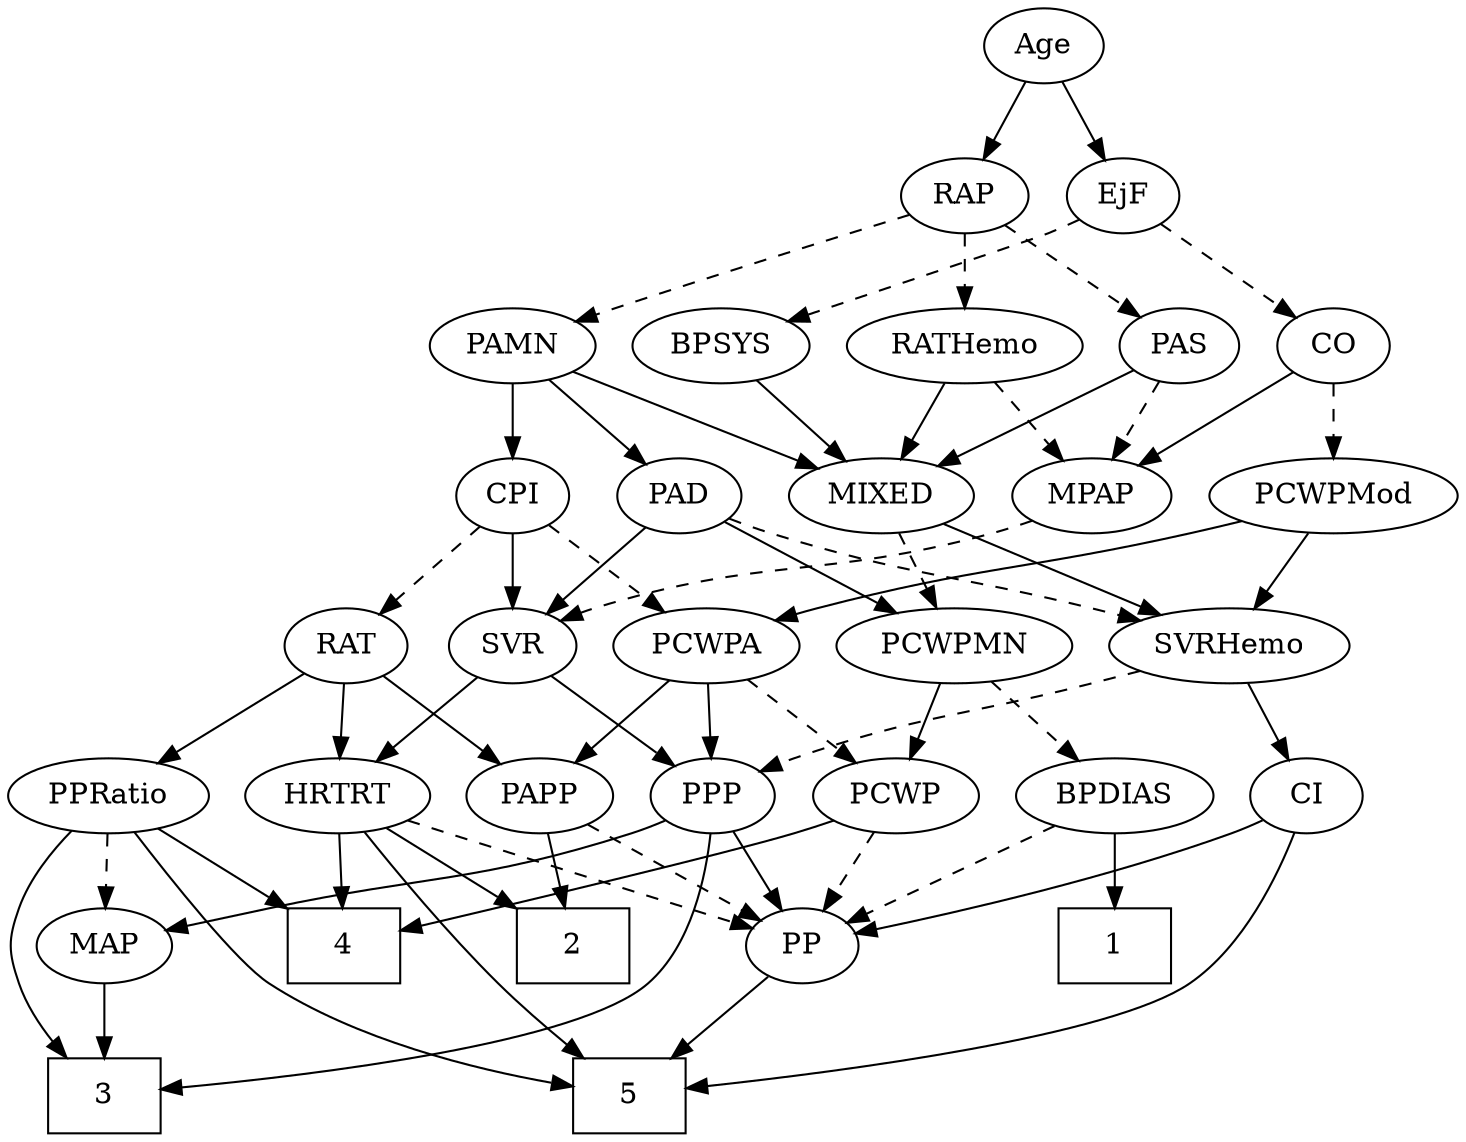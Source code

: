 strict digraph {
	graph [bb="0,0,648.43,540"];
	node [label="\N"];
	1	[height=0.5,
		pos="498.43,90",
		shape=box,
		width=0.75];
	2	[height=0.5,
		pos="268.43,90",
		shape=box,
		width=0.75];
	3	[height=0.5,
		pos="44.433,18",
		shape=box,
		width=0.75];
	4	[height=0.5,
		pos="158.43,90",
		shape=box,
		width=0.75];
	5	[height=0.5,
		pos="295.43,18",
		shape=box,
		width=0.75];
	Age	[height=0.5,
		pos="444.43,522",
		width=0.75];
	EjF	[height=0.5,
		pos="481.43,450",
		width=0.75];
	Age -> EjF	[pos="e,472.9,467.15 453.02,504.76 457.5,496.28 463.08,485.71 468.11,476.2",
		style=solid];
	RAP	[height=0.5,
		pos="408.43,450",
		width=0.77632];
	Age -> RAP	[pos="e,416.99,467.63 436.08,504.76 431.78,496.4 426.44,486.02 421.6,476.61",
		style=solid];
	BPSYS	[height=0.5,
		pos="325.43,378",
		width=1.0471];
	EjF -> BPSYS	[pos="e,352.69,390.8 460.15,438.84 455.33,436.57 450.21,434.18 445.43,432 417.58,419.27 385.87,405.29 362.05,394.89",
		style=dashed];
	CO	[height=0.5,
		pos="596.43,378",
		width=0.75];
	EjF -> CO	[pos="e,577.12,390.75 500.68,437.28 519.17,426.03 547.33,408.89 568.32,396.11",
		style=dashed];
	PAS	[height=0.5,
		pos="408.43,378",
		width=0.75];
	RAP -> PAS	[pos="e,408.43,396.1 408.43,431.7 408.43,423.98 408.43,414.71 408.43,406.11",
		style=dashed];
	PAMN	[height=0.5,
		pos="233.43,378",
		width=1.011];
	RAP -> PAMN	[pos="e,260.8,389.95 385.19,439.7 355.79,427.94 304.81,407.55 270.12,393.68",
		style=dashed];
	RATHemo	[height=0.5,
		pos="502.43,378",
		width=1.3721];
	RAP -> RATHemo	[pos="e,481.55,394.55 426.11,435.83 439.4,425.94 457.88,412.18 473.33,400.67",
		style=dashed];
	MIXED	[height=0.5,
		pos="398.43,306",
		width=1.1193];
	PCWPMN	[height=0.5,
		pos="431.43,234",
		width=1.3902];
	MIXED -> PCWPMN	[pos="e,423.52,251.79 406.42,288.05 410.23,279.97 414.88,270.12 419.12,261.11",
		style=dashed];
	SVRHemo	[height=0.5,
		pos="549.43,234",
		width=1.3902];
	MIXED -> SVRHemo	[pos="e,520.09,248.6 425.43,292.49 449.26,281.44 484.26,265.21 511.01,252.81",
		style=solid];
	MPAP	[height=0.5,
		pos="491.43,306",
		width=0.97491];
	SVR	[height=0.5,
		pos="233.43,234",
		width=0.77632];
	MPAP -> SVR	[pos="e,254.62,245.74 465.16,294.02 459.38,291.84 453.25,289.7 447.43,288 370.39,265.45 346.74,276.92 270.43,252 268.3,251.3 266.14,250.52 \
263.97,249.68",
		style=dashed];
	BPSYS -> MIXED	[pos="e,382.28,322.49 341.63,361.46 351.37,352.13 363.93,340.09 374.76,329.7",
		style=solid];
	PAD	[height=0.5,
		pos="309.43,306",
		width=0.79437];
	PAD -> SVR	[pos="e,248.9,249.25 293.69,290.5 282.92,280.58 268.46,267.26 256.41,256.16",
		style=solid];
	PAD -> PCWPMN	[pos="e,405.86,249.68 329.85,293.28 348.13,282.79 375.31,267.2 396.96,254.78",
		style=solid];
	PAD -> SVRHemo	[pos="e,512.03,245.96 332.05,294.68 337.66,292.32 343.71,289.93 349.43,288 410.71,267.29 428.02,268.96 490.43,252 494.26,250.96 498.22,\
249.86 502.19,248.75",
		style=dashed];
	CO -> MPAP	[pos="e,512.2,320.85 577.66,364.49 561.85,353.94 538.95,338.68 520.72,326.53",
		style=solid];
	PCWPMod	[height=0.5,
		pos="596.43,306",
		width=1.4443];
	CO -> PCWPMod	[pos="e,596.43,324.1 596.43,359.7 596.43,351.98 596.43,342.71 596.43,334.11",
		style=dashed];
	PAS -> MIXED	[pos="e,400.9,324.28 406.01,360.05 404.91,352.35 403.58,343.03 402.34,334.36",
		style=solid];
	PAS -> MPAP	[pos="e,473.92,321.77 424.83,363.17 436.57,353.27 452.6,339.75 465.99,328.46",
		style=dashed];
	PAMN -> MIXED	[pos="e,370.19,318.98 260.31,365.6 287.59,354.03 330.04,336.01 360.69,323.01",
		style=solid];
	PAMN -> PAD	[pos="e,294.01,321.21 249.92,361.81 260.67,351.92 274.83,338.87 286.65,327.99",
		style=solid];
	CPI	[height=0.5,
		pos="233.43,306",
		width=0.75];
	PAMN -> CPI	[pos="e,233.43,324.1 233.43,359.7 233.43,351.98 233.43,342.71 233.43,334.11",
		style=solid];
	RATHemo -> MIXED	[pos="e,419.89,321.44 479.87,361.81 464.85,351.7 444.94,338.3 428.57,327.28",
		style=solid];
	RATHemo -> MPAP	[pos="e,494.12,324.1 499.71,359.7 498.5,351.98 497.05,342.71 495.69,334.11",
		style=dashed];
	RAT	[height=0.5,
		pos="159.43,234",
		width=0.75827];
	CPI -> RAT	[pos="e,174.39,249.14 218.46,290.83 207.93,280.87 193.65,267.37 181.78,256.14",
		style=dashed];
	CPI -> SVR	[pos="e,233.43,252.1 233.43,287.7 233.43,279.98 233.43,270.71 233.43,262.11",
		style=solid];
	PCWPA	[height=0.5,
		pos="321.43,234",
		width=1.1555];
	CPI -> PCWPA	[pos="e,302.38,250.16 250.4,291.5 262.84,281.61 279.99,267.96 294.32,256.56",
		style=dashed];
	PPRatio	[height=0.5,
		pos="60.433,162",
		width=1.1013];
	RAT -> PPRatio	[pos="e,80.868,177.45 141.28,220.16 126.73,209.88 106.05,195.25 89.248,183.37",
		style=solid];
	PAPP	[height=0.5,
		pos="246.43,162",
		width=0.88464];
	RAT -> PAPP	[pos="e,228.81,177.18 176.21,219.5 188.84,209.34 206.38,195.23 220.77,183.65",
		style=solid];
	HRTRT	[height=0.5,
		pos="157.43,162",
		width=1.1013];
	RAT -> HRTRT	[pos="e,157.92,180.1 158.94,215.7 158.72,207.98 158.45,198.71 158.21,190.11",
		style=solid];
	PPP	[height=0.5,
		pos="323.43,162",
		width=0.75];
	SVR -> PPP	[pos="e,306.44,176.22 250.79,219.5 264.32,208.98 283.3,194.22 298.46,182.42",
		style=solid];
	SVR -> HRTRT	[pos="e,174.11,178.36 218.05,218.83 207.59,209.2 193.54,196.25 181.59,185.25",
		style=solid];
	PCWPMod -> PCWPA	[pos="e,352.56,245.95 557.79,293.89 550.39,291.86 542.69,289.81 535.43,288 463.45,270.03 443.94,271.76 372.43,252 369.09,251.08 365.65,\
250.06 362.2,249.01",
		style=solid];
	PCWPMod -> SVRHemo	[pos="e,560.82,251.96 585.3,288.41 579.7,280.08 572.8,269.8 566.55,260.49",
		style=solid];
	PCWPA -> PPP	[pos="e,322.94,180.1 321.93,215.7 322.15,207.98 322.41,198.71 322.66,190.11",
		style=solid];
	PCWP	[height=0.5,
		pos="403.43,162",
		width=0.97491];
	PCWPA -> PCWP	[pos="e,386.13,177.77 339.63,217.46 351.01,207.75 365.83,195.1 378.32,184.44",
		style=dashed];
	PCWPA -> PAPP	[pos="e,262.26,177.77 304.79,217.46 294.48,207.84 281.09,195.34 269.73,184.75",
		style=solid];
	BPDIAS	[height=0.5,
		pos="498.43,162",
		width=1.1735];
	PCWPMN -> BPDIAS	[pos="e,482.98,179.15 446.97,216.76 455.6,207.75 466.48,196.39 476.01,186.43",
		style=dashed];
	PCWPMN -> PCWP	[pos="e,410.15,179.79 424.66,216.05 421.42,207.97 417.48,198.12 413.88,189.11",
		style=solid];
	SVRHemo -> PPP	[pos="e,344.49,173.69 511.68,222.05 504.63,220.02 497.31,217.94 490.43,216 432.31,199.64 416.06,200.97 359.43,180 357.59,179.32 355.7,\
178.57 353.82,177.79",
		style=dashed];
	CI	[height=0.5,
		pos="585.43,162",
		width=0.75];
	SVRHemo -> CI	[pos="e,577.05,179.31 558.15,216.05 562.41,207.77 567.63,197.62 572.36,188.42",
		style=solid];
	BPDIAS -> 1	[pos="e,498.43,108.1 498.43,143.7 498.43,135.98 498.43,126.71 498.43,118.11",
		style=solid];
	PP	[height=0.5,
		pos="378.43,90",
		width=0.75];
	BPDIAS -> PP	[pos="e,398.03,102.43 474.44,147 454.98,135.65 427.52,119.63 406.94,107.63",
		style=dashed];
	MAP	[height=0.5,
		pos="44.433,90",
		width=0.84854];
	MAP -> 3	[pos="e,44.433,36.104 44.433,71.697 44.433,63.983 44.433,54.712 44.433,46.112",
		style=solid];
	PP -> 5	[pos="e,315.61,36.019 362.04,75.17 351,65.865 336.18,53.363 323.32,42.516",
		style=solid];
	PPP -> 3	[pos="e,71.617,20.844 324.9,144.02 325.63,123.95 323.51,90.904 304.43,72 273.43,41.286 145.92,27.005 81.723,21.656",
		style=solid];
	PPP -> MAP	[pos="e,72.741,97.169 302.83,150.29 297.87,147.99 292.54,145.74 287.43,144 287.13,143.9 151.07,114.24 82.707,99.341",
		style=solid];
	PPP -> PP	[pos="e,366.52,106.16 335.37,145.81 342.65,136.55 352.1,124.52 360.29,114.09",
		style=solid];
	PPRatio -> 3	[pos="e,26.7,36.401 38.376,146.95 25.868,137.61 11.366,124.11 4.4335,108 -1.8922,93.304 -0.64901,87.171 4.4335,72 7.7841,61.998 13.85,\
52.376 20.261,44.138",
		style=solid];
	PPRatio -> 4	[pos="e,134.35,108.2 80.739,146.5 93.768,137.19 110.98,124.9 125.88,114.25",
		style=solid];
	PPRatio -> 5	[pos="e,268.4,21.753 67.964,144 77.711,123.92 96.563,90.855 122.43,72 163.27,42.235 221.1,28.95 258.44,23.186",
		style=solid];
	PPRatio -> MAP	[pos="e,48.382,108.28 56.56,144.05 54.779,136.26 52.621,126.82 50.623,118.08",
		style=dashed];
	PCWP -> 4	[pos="e,185.69,97.173 376.61,150.09 370.98,147.96 365.04,145.82 359.43,144 303.06,125.74 236.31,109.1 195.68,99.513",
		style=solid];
	PCWP -> PP	[pos="e,384.43,107.79 397.38,144.05 394.53,136.06 391.05,126.33 387.86,117.4",
		style=dashed];
	CI -> 5	[pos="e,322.68,18.208 580.41,144.05 573.48,123.69 558.96,90.047 534.43,72 474.03,27.556 383.35,19.2 332.83,18.298",
		style=solid];
	CI -> PP	[pos="e,403.16,97.484 564.33,150.43 559.49,148.18 554.33,145.9 549.43,144 503.03,125.96 447.75,109.74 412.86,100.13",
		style=solid];
	PAPP -> 2	[pos="e,263,108.28 251.76,144.05 254.21,136.26 257.18,126.82 259.92,118.08",
		style=solid];
	PAPP -> PP	[pos="e,357.67,102.01 268.83,149.13 290.77,137.49 324.37,119.67 348.58,106.83",
		style=dashed];
	HRTRT -> 2	[pos="e,241.17,108.19 179.63,147 194.71,137.49 215.01,124.69 232.39,113.73",
		style=solid];
	HRTRT -> 4	[pos="e,158.19,108.1 157.68,143.7 157.79,135.98 157.92,126.71 158.05,118.11",
		style=solid];
	HRTRT -> 5	[pos="e,273.35,36.037 169.67,144.86 183.92,126.46 208.56,95.851 232.43,72 242.67,61.776 254.65,51.353 265.41,42.485",
		style=solid];
	HRTRT -> PP	[pos="e,354.26,98.047 187.58,150.1 193.48,148.03 199.64,145.91 205.43,144 253.49,128.14 309.57,111.25 344.55,100.91",
		style=dashed];
}
